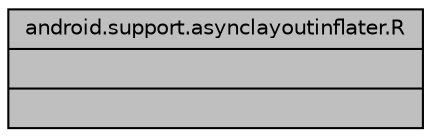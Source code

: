digraph "android.support.asynclayoutinflater.R"
{
 // LATEX_PDF_SIZE
  edge [fontname="Helvetica",fontsize="10",labelfontname="Helvetica",labelfontsize="10"];
  node [fontname="Helvetica",fontsize="10",shape=record];
  Node1 [label="{android.support.asynclayoutinflater.R\n||}",height=0.2,width=0.4,color="black", fillcolor="grey75", style="filled", fontcolor="black",tooltip=" "];
}
